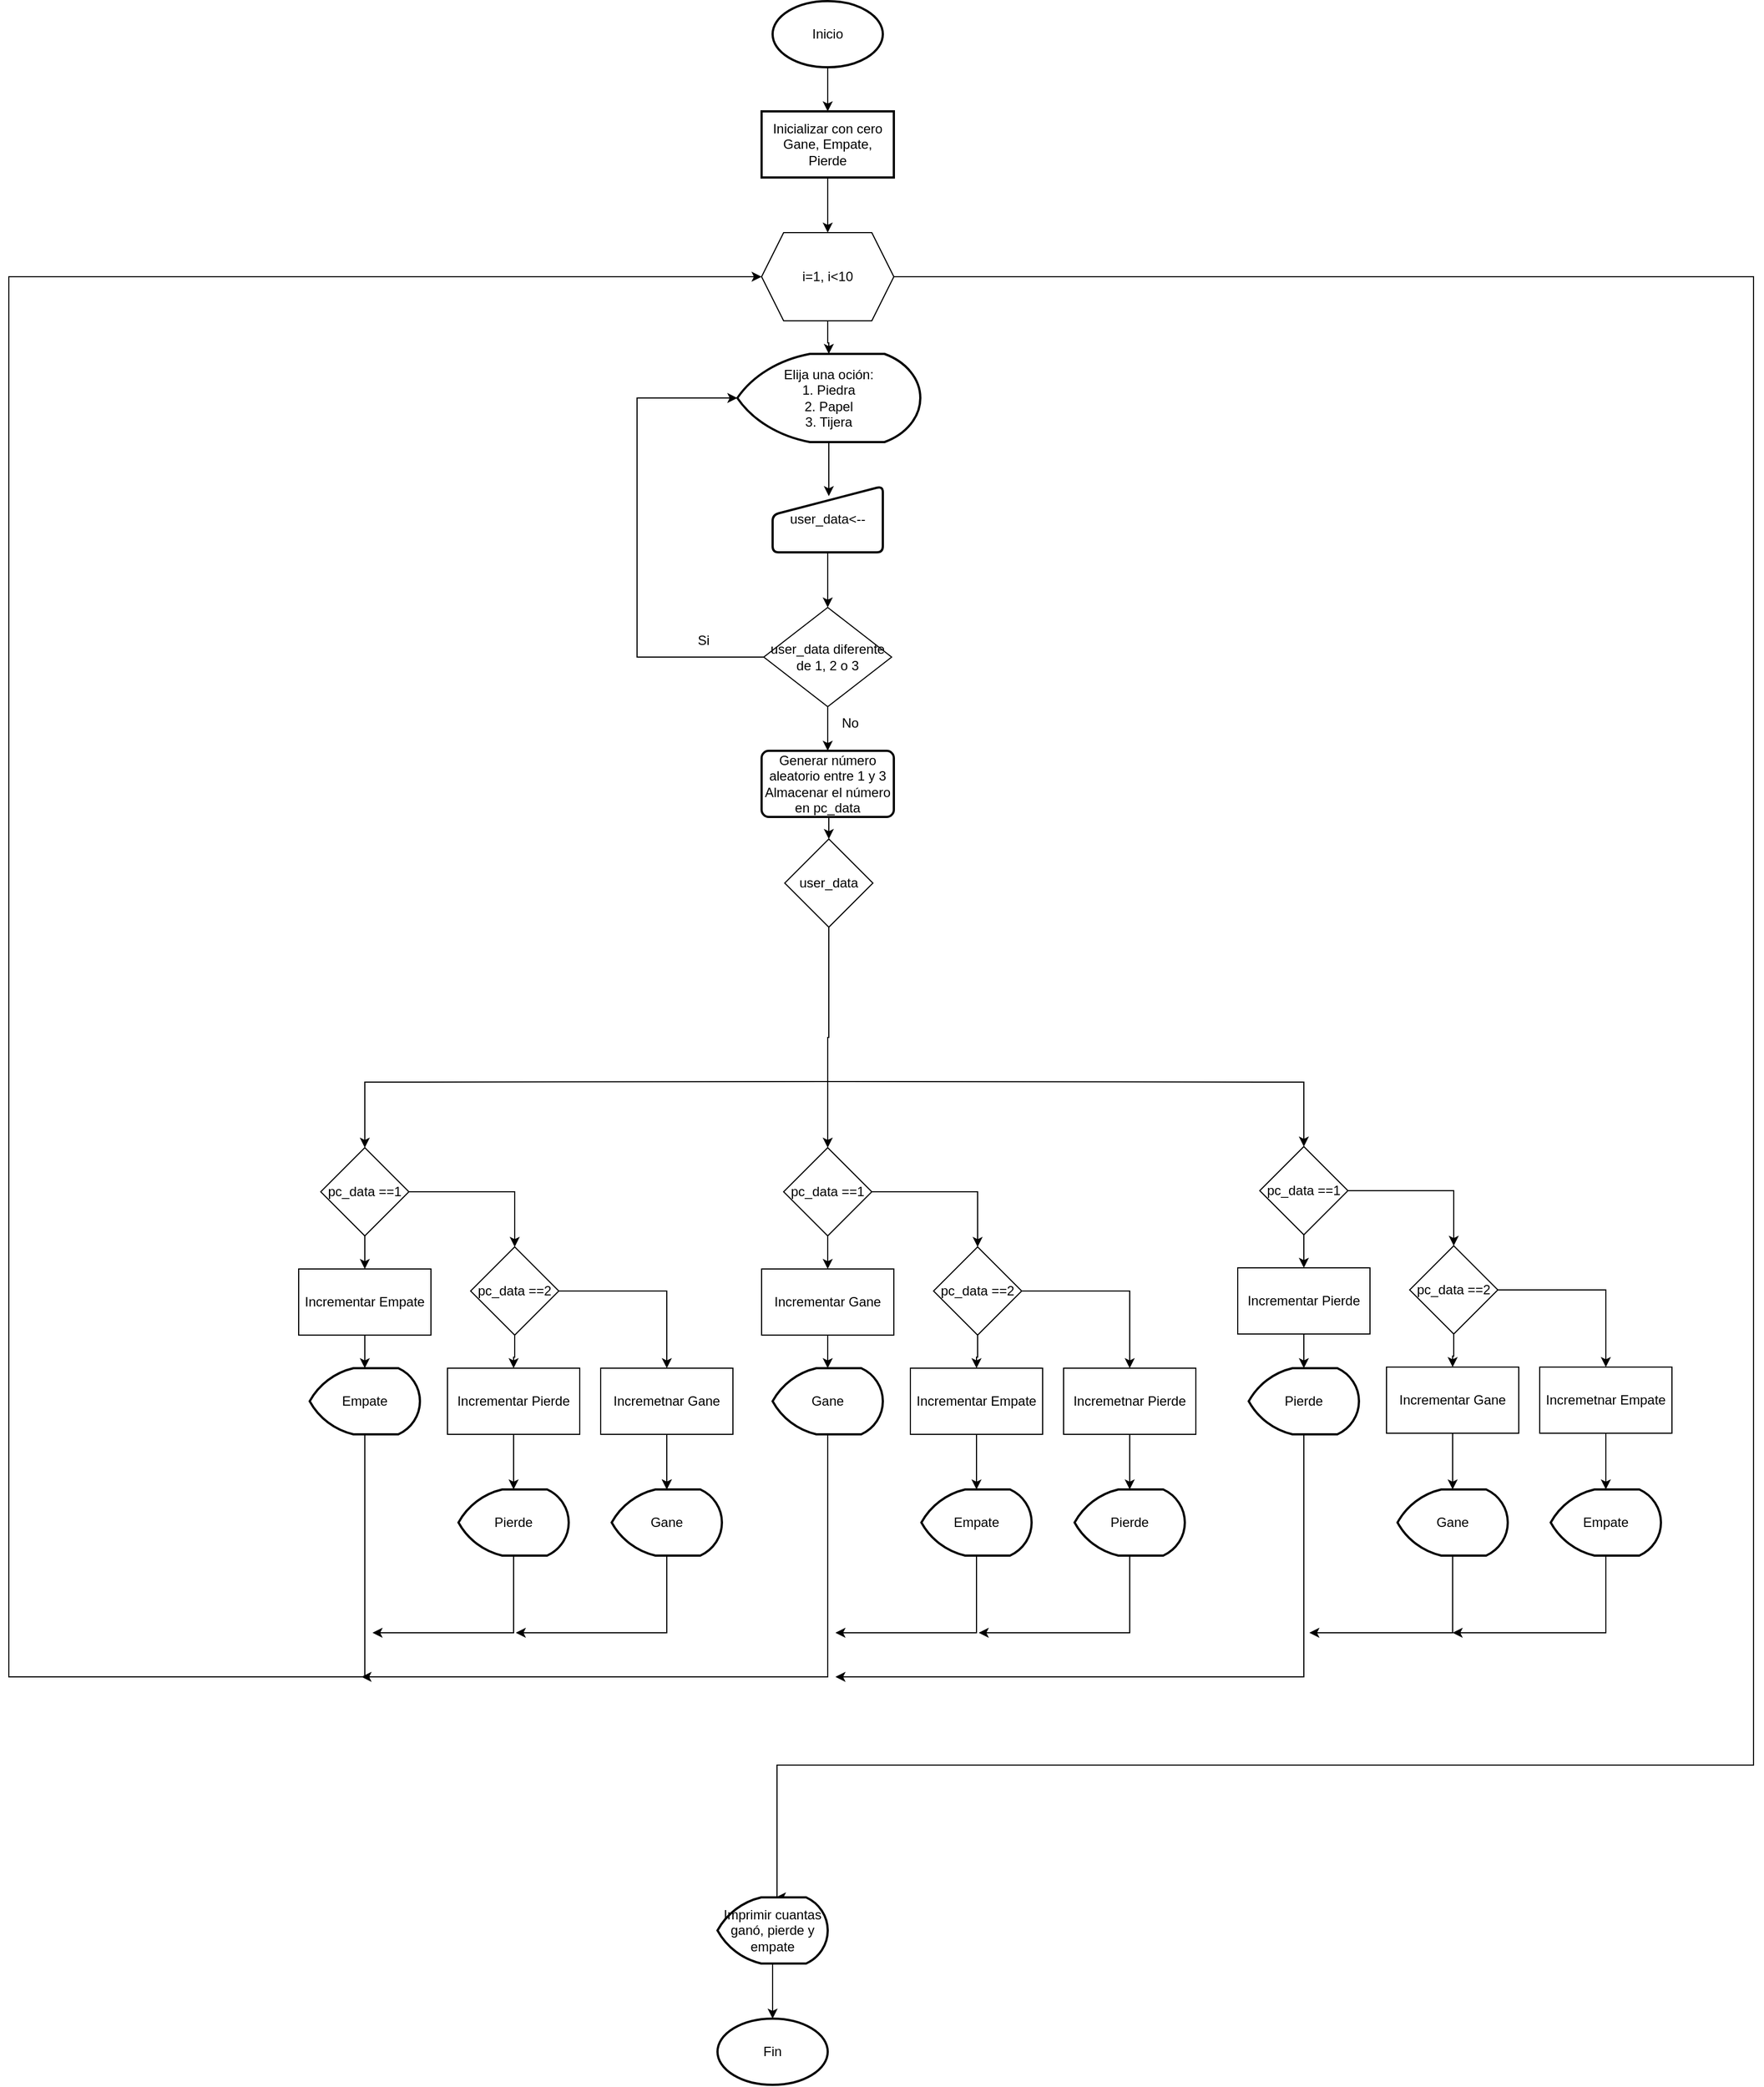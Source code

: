 <mxfile version="20.3.3" type="device"><diagram id="bAqB8p4fHMFtQwoiQv9m" name="Página-1"><mxGraphModel dx="3898" dy="3116" grid="1" gridSize="10" guides="1" tooltips="1" connect="1" arrows="1" fold="1" page="1" pageScale="1" pageWidth="827" pageHeight="1169" math="0" shadow="0"><root><mxCell id="0"/><mxCell id="1" parent="0"/><mxCell id="LtMBo8yVab-KE9f1ngFl-44" value="" style="edgeStyle=orthogonalEdgeStyle;rounded=0;orthogonalLoop=1;jettySize=auto;html=1;" edge="1" parent="1" source="LtMBo8yVab-KE9f1ngFl-2" target="LtMBo8yVab-KE9f1ngFl-43"><mxGeometry relative="1" as="geometry"/></mxCell><mxCell id="LtMBo8yVab-KE9f1ngFl-2" value="Inicio" style="strokeWidth=2;html=1;shape=mxgraph.flowchart.start_1;whiteSpace=wrap;" vertex="1" parent="1"><mxGeometry x="-100" y="-1140" width="100" height="60" as="geometry"/></mxCell><mxCell id="LtMBo8yVab-KE9f1ngFl-6" style="edgeStyle=orthogonalEdgeStyle;rounded=0;orthogonalLoop=1;jettySize=auto;html=1;entryX=0.5;entryY=0;entryDx=0;entryDy=0;entryPerimeter=0;" edge="1" parent="1" source="LtMBo8yVab-KE9f1ngFl-3" target="LtMBo8yVab-KE9f1ngFl-5"><mxGeometry relative="1" as="geometry"/></mxCell><mxCell id="LtMBo8yVab-KE9f1ngFl-92" style="edgeStyle=orthogonalEdgeStyle;rounded=0;orthogonalLoop=1;jettySize=auto;html=1;exitX=1;exitY=0.5;exitDx=0;exitDy=0;entryX=0.53;entryY=0;entryDx=0;entryDy=0;entryPerimeter=0;" edge="1" parent="1" source="LtMBo8yVab-KE9f1ngFl-3" target="LtMBo8yVab-KE9f1ngFl-93"><mxGeometry relative="1" as="geometry"><mxPoint x="-96" y="560" as="targetPoint"/><Array as="points"><mxPoint x="790" y="-890"/><mxPoint x="790" y="460"/><mxPoint x="-96" y="460"/></Array></mxGeometry></mxCell><mxCell id="LtMBo8yVab-KE9f1ngFl-3" value="i=1, i&amp;lt;10" style="shape=hexagon;perimeter=hexagonPerimeter2;whiteSpace=wrap;html=1;fixedSize=1;" vertex="1" parent="1"><mxGeometry x="-110" y="-930" width="120" height="80" as="geometry"/></mxCell><mxCell id="LtMBo8yVab-KE9f1ngFl-8" style="edgeStyle=orthogonalEdgeStyle;rounded=0;orthogonalLoop=1;jettySize=auto;html=1;exitX=0.5;exitY=1;exitDx=0;exitDy=0;exitPerimeter=0;entryX=0.51;entryY=0.15;entryDx=0;entryDy=0;entryPerimeter=0;" edge="1" parent="1" source="LtMBo8yVab-KE9f1ngFl-5" target="LtMBo8yVab-KE9f1ngFl-7"><mxGeometry relative="1" as="geometry"/></mxCell><mxCell id="LtMBo8yVab-KE9f1ngFl-5" value="Elija una oción:&lt;br&gt;1. Piedra&lt;br&gt;2. Papel&lt;br&gt;3. Tijera" style="strokeWidth=2;html=1;shape=mxgraph.flowchart.display;whiteSpace=wrap;" vertex="1" parent="1"><mxGeometry x="-132" y="-820" width="166" height="80" as="geometry"/></mxCell><mxCell id="LtMBo8yVab-KE9f1ngFl-10" value="" style="edgeStyle=orthogonalEdgeStyle;rounded=0;orthogonalLoop=1;jettySize=auto;html=1;startArrow=none;" edge="1" parent="1" source="LtMBo8yVab-KE9f1ngFl-27" target="LtMBo8yVab-KE9f1ngFl-9"><mxGeometry relative="1" as="geometry"/></mxCell><mxCell id="LtMBo8yVab-KE9f1ngFl-32" style="edgeStyle=orthogonalEdgeStyle;rounded=0;orthogonalLoop=1;jettySize=auto;html=1;exitX=0.5;exitY=1;exitDx=0;exitDy=0;entryX=0.5;entryY=0;entryDx=0;entryDy=0;" edge="1" parent="1" source="LtMBo8yVab-KE9f1ngFl-7" target="LtMBo8yVab-KE9f1ngFl-27"><mxGeometry relative="1" as="geometry"/></mxCell><mxCell id="LtMBo8yVab-KE9f1ngFl-7" value="user_data&amp;lt;--" style="html=1;strokeWidth=2;shape=manualInput;whiteSpace=wrap;rounded=1;size=26;arcSize=11;" vertex="1" parent="1"><mxGeometry x="-100" y="-700" width="100" height="60" as="geometry"/></mxCell><mxCell id="LtMBo8yVab-KE9f1ngFl-12" style="edgeStyle=orthogonalEdgeStyle;rounded=0;orthogonalLoop=1;jettySize=auto;html=1;exitX=0.5;exitY=1;exitDx=0;exitDy=0;entryX=0.5;entryY=0;entryDx=0;entryDy=0;" edge="1" parent="1" source="LtMBo8yVab-KE9f1ngFl-9" target="LtMBo8yVab-KE9f1ngFl-11"><mxGeometry relative="1" as="geometry"/></mxCell><mxCell id="LtMBo8yVab-KE9f1ngFl-9" value="Generar número aleatorio entre 1 y 3&lt;br&gt;Almacenar el número en pc_data" style="whiteSpace=wrap;html=1;strokeWidth=2;rounded=1;arcSize=11;" vertex="1" parent="1"><mxGeometry x="-110" y="-460" width="120" height="60" as="geometry"/></mxCell><mxCell id="LtMBo8yVab-KE9f1ngFl-14" value="" style="edgeStyle=orthogonalEdgeStyle;rounded=0;orthogonalLoop=1;jettySize=auto;html=1;" edge="1" parent="1" target="LtMBo8yVab-KE9f1ngFl-13"><mxGeometry relative="1" as="geometry"><mxPoint x="-50" y="-160" as="sourcePoint"/></mxGeometry></mxCell><mxCell id="LtMBo8yVab-KE9f1ngFl-16" value="" style="edgeStyle=orthogonalEdgeStyle;rounded=0;orthogonalLoop=1;jettySize=auto;html=1;" edge="1" parent="1" source="LtMBo8yVab-KE9f1ngFl-11" target="LtMBo8yVab-KE9f1ngFl-48"><mxGeometry relative="1" as="geometry"><mxPoint x="-50" y="-100" as="targetPoint"/></mxGeometry></mxCell><mxCell id="LtMBo8yVab-KE9f1ngFl-20" value="" style="edgeStyle=orthogonalEdgeStyle;rounded=0;orthogonalLoop=1;jettySize=auto;html=1;entryX=0.5;entryY=0;entryDx=0;entryDy=0;" edge="1" parent="1" target="LtMBo8yVab-KE9f1ngFl-57"><mxGeometry relative="1" as="geometry"><mxPoint x="-50" y="-160" as="sourcePoint"/><mxPoint x="146" y="-100" as="targetPoint"/></mxGeometry></mxCell><mxCell id="LtMBo8yVab-KE9f1ngFl-11" value="user_data" style="rhombus;whiteSpace=wrap;html=1;" vertex="1" parent="1"><mxGeometry x="-89" y="-380" width="80" height="80" as="geometry"/></mxCell><mxCell id="LtMBo8yVab-KE9f1ngFl-18" value="" style="edgeStyle=orthogonalEdgeStyle;rounded=0;orthogonalLoop=1;jettySize=auto;html=1;entryX=0.5;entryY=0;entryDx=0;entryDy=0;" edge="1" parent="1" source="LtMBo8yVab-KE9f1ngFl-13" target="LtMBo8yVab-KE9f1ngFl-17"><mxGeometry relative="1" as="geometry"/></mxCell><mxCell id="LtMBo8yVab-KE9f1ngFl-36" value="" style="edgeStyle=orthogonalEdgeStyle;rounded=0;orthogonalLoop=1;jettySize=auto;html=1;" edge="1" parent="1" source="LtMBo8yVab-KE9f1ngFl-13" target="LtMBo8yVab-KE9f1ngFl-35"><mxGeometry relative="1" as="geometry"/></mxCell><mxCell id="LtMBo8yVab-KE9f1ngFl-13" value="pc_data ==1" style="rhombus;whiteSpace=wrap;html=1;" vertex="1" parent="1"><mxGeometry x="-510" y="-100" width="80" height="80" as="geometry"/></mxCell><mxCell id="LtMBo8yVab-KE9f1ngFl-40" value="" style="edgeStyle=orthogonalEdgeStyle;rounded=0;orthogonalLoop=1;jettySize=auto;html=1;" edge="1" parent="1" source="LtMBo8yVab-KE9f1ngFl-17" target="LtMBo8yVab-KE9f1ngFl-39"><mxGeometry relative="1" as="geometry"/></mxCell><mxCell id="LtMBo8yVab-KE9f1ngFl-42" value="" style="edgeStyle=orthogonalEdgeStyle;rounded=0;orthogonalLoop=1;jettySize=auto;html=1;" edge="1" parent="1" source="LtMBo8yVab-KE9f1ngFl-17" target="LtMBo8yVab-KE9f1ngFl-41"><mxGeometry relative="1" as="geometry"/></mxCell><mxCell id="LtMBo8yVab-KE9f1ngFl-17" value="pc_data ==2" style="rhombus;whiteSpace=wrap;html=1;" vertex="1" parent="1"><mxGeometry x="-374" y="-10" width="80" height="80" as="geometry"/></mxCell><mxCell id="LtMBo8yVab-KE9f1ngFl-29" style="edgeStyle=orthogonalEdgeStyle;rounded=0;orthogonalLoop=1;jettySize=auto;html=1;exitX=0;exitY=0.5;exitDx=0;exitDy=0;entryX=0;entryY=0.5;entryDx=0;entryDy=0;entryPerimeter=0;" edge="1" parent="1" source="LtMBo8yVab-KE9f1ngFl-27" target="LtMBo8yVab-KE9f1ngFl-5"><mxGeometry relative="1" as="geometry"><Array as="points"><mxPoint x="-223" y="-545"/><mxPoint x="-223" y="-780"/></Array></mxGeometry></mxCell><mxCell id="LtMBo8yVab-KE9f1ngFl-27" value="user_data diferente de 1, 2 o 3" style="rhombus;whiteSpace=wrap;html=1;" vertex="1" parent="1"><mxGeometry x="-108" y="-590" width="116" height="90" as="geometry"/></mxCell><mxCell id="LtMBo8yVab-KE9f1ngFl-30" value="Si" style="text;html=1;align=center;verticalAlign=middle;resizable=0;points=[];autosize=1;strokeColor=none;fillColor=none;" vertex="1" parent="1"><mxGeometry x="-178" y="-575" width="30" height="30" as="geometry"/></mxCell><mxCell id="LtMBo8yVab-KE9f1ngFl-31" value="No" style="text;html=1;align=center;verticalAlign=middle;resizable=0;points=[];autosize=1;strokeColor=none;fillColor=none;" vertex="1" parent="1"><mxGeometry x="-50" y="-500" width="40" height="30" as="geometry"/></mxCell><mxCell id="LtMBo8yVab-KE9f1ngFl-82" style="edgeStyle=orthogonalEdgeStyle;rounded=0;orthogonalLoop=1;jettySize=auto;html=1;exitX=0.5;exitY=1;exitDx=0;exitDy=0;exitPerimeter=0;entryX=0;entryY=0.5;entryDx=0;entryDy=0;" edge="1" parent="1" source="LtMBo8yVab-KE9f1ngFl-33" target="LtMBo8yVab-KE9f1ngFl-3"><mxGeometry relative="1" as="geometry"><Array as="points"><mxPoint x="-470" y="380"/><mxPoint x="-793" y="380"/><mxPoint x="-793" y="-890"/></Array></mxGeometry></mxCell><mxCell id="LtMBo8yVab-KE9f1ngFl-33" value="Empate" style="strokeWidth=2;html=1;shape=mxgraph.flowchart.display;whiteSpace=wrap;" vertex="1" parent="1"><mxGeometry x="-520" y="100" width="100" height="60" as="geometry"/></mxCell><mxCell id="LtMBo8yVab-KE9f1ngFl-64" value="" style="edgeStyle=orthogonalEdgeStyle;rounded=0;orthogonalLoop=1;jettySize=auto;html=1;" edge="1" parent="1" source="LtMBo8yVab-KE9f1ngFl-35" target="LtMBo8yVab-KE9f1ngFl-33"><mxGeometry relative="1" as="geometry"/></mxCell><mxCell id="LtMBo8yVab-KE9f1ngFl-35" value="Incrementar Empate" style="whiteSpace=wrap;html=1;" vertex="1" parent="1"><mxGeometry x="-530" y="10" width="120" height="60" as="geometry"/></mxCell><mxCell id="LtMBo8yVab-KE9f1ngFl-69" value="" style="edgeStyle=orthogonalEdgeStyle;rounded=0;orthogonalLoop=1;jettySize=auto;html=1;" edge="1" parent="1" source="LtMBo8yVab-KE9f1ngFl-39" target="LtMBo8yVab-KE9f1ngFl-65"><mxGeometry relative="1" as="geometry"/></mxCell><mxCell id="LtMBo8yVab-KE9f1ngFl-39" value="Incrementar Pierde" style="whiteSpace=wrap;html=1;" vertex="1" parent="1"><mxGeometry x="-395" y="100" width="120" height="60" as="geometry"/></mxCell><mxCell id="LtMBo8yVab-KE9f1ngFl-67" value="" style="edgeStyle=orthogonalEdgeStyle;rounded=0;orthogonalLoop=1;jettySize=auto;html=1;" edge="1" parent="1" source="LtMBo8yVab-KE9f1ngFl-41" target="LtMBo8yVab-KE9f1ngFl-66"><mxGeometry relative="1" as="geometry"/></mxCell><mxCell id="LtMBo8yVab-KE9f1ngFl-68" style="edgeStyle=orthogonalEdgeStyle;rounded=0;orthogonalLoop=1;jettySize=auto;html=1;exitX=0.5;exitY=1;exitDx=0;exitDy=0;" edge="1" parent="1" source="LtMBo8yVab-KE9f1ngFl-41" target="LtMBo8yVab-KE9f1ngFl-66"><mxGeometry relative="1" as="geometry"/></mxCell><mxCell id="LtMBo8yVab-KE9f1ngFl-41" value="Incremetnar Gane" style="whiteSpace=wrap;html=1;" vertex="1" parent="1"><mxGeometry x="-256" y="100" width="120" height="60" as="geometry"/></mxCell><mxCell id="LtMBo8yVab-KE9f1ngFl-45" style="edgeStyle=orthogonalEdgeStyle;rounded=0;orthogonalLoop=1;jettySize=auto;html=1;entryX=0.5;entryY=0;entryDx=0;entryDy=0;" edge="1" parent="1" source="LtMBo8yVab-KE9f1ngFl-43" target="LtMBo8yVab-KE9f1ngFl-3"><mxGeometry relative="1" as="geometry"/></mxCell><mxCell id="LtMBo8yVab-KE9f1ngFl-43" value="Inicializar con cero Gane, Empate, Pierde" style="whiteSpace=wrap;html=1;strokeWidth=2;" vertex="1" parent="1"><mxGeometry x="-110" y="-1040" width="120" height="60" as="geometry"/></mxCell><mxCell id="LtMBo8yVab-KE9f1ngFl-46" value="" style="edgeStyle=orthogonalEdgeStyle;rounded=0;orthogonalLoop=1;jettySize=auto;html=1;entryX=0.5;entryY=0;entryDx=0;entryDy=0;" edge="1" parent="1" source="LtMBo8yVab-KE9f1ngFl-48" target="LtMBo8yVab-KE9f1ngFl-51"><mxGeometry relative="1" as="geometry"/></mxCell><mxCell id="LtMBo8yVab-KE9f1ngFl-47" value="" style="edgeStyle=orthogonalEdgeStyle;rounded=0;orthogonalLoop=1;jettySize=auto;html=1;" edge="1" parent="1" source="LtMBo8yVab-KE9f1ngFl-48" target="LtMBo8yVab-KE9f1ngFl-52"><mxGeometry relative="1" as="geometry"/></mxCell><mxCell id="LtMBo8yVab-KE9f1ngFl-48" value="pc_data ==1" style="rhombus;whiteSpace=wrap;html=1;" vertex="1" parent="1"><mxGeometry x="-90" y="-100" width="80" height="80" as="geometry"/></mxCell><mxCell id="LtMBo8yVab-KE9f1ngFl-49" value="" style="edgeStyle=orthogonalEdgeStyle;rounded=0;orthogonalLoop=1;jettySize=auto;html=1;" edge="1" parent="1" source="LtMBo8yVab-KE9f1ngFl-51" target="LtMBo8yVab-KE9f1ngFl-53"><mxGeometry relative="1" as="geometry"/></mxCell><mxCell id="LtMBo8yVab-KE9f1ngFl-50" value="" style="edgeStyle=orthogonalEdgeStyle;rounded=0;orthogonalLoop=1;jettySize=auto;html=1;" edge="1" parent="1" source="LtMBo8yVab-KE9f1ngFl-51" target="LtMBo8yVab-KE9f1ngFl-54"><mxGeometry relative="1" as="geometry"/></mxCell><mxCell id="LtMBo8yVab-KE9f1ngFl-51" value="pc_data ==2" style="rhombus;whiteSpace=wrap;html=1;" vertex="1" parent="1"><mxGeometry x="46" y="-10" width="80" height="80" as="geometry"/></mxCell><mxCell id="LtMBo8yVab-KE9f1ngFl-76" value="" style="edgeStyle=orthogonalEdgeStyle;rounded=0;orthogonalLoop=1;jettySize=auto;html=1;" edge="1" parent="1" source="LtMBo8yVab-KE9f1ngFl-52" target="LtMBo8yVab-KE9f1ngFl-70"><mxGeometry relative="1" as="geometry"/></mxCell><mxCell id="LtMBo8yVab-KE9f1ngFl-52" value="Incrementar Gane" style="whiteSpace=wrap;html=1;" vertex="1" parent="1"><mxGeometry x="-110" y="10" width="120" height="60" as="geometry"/></mxCell><mxCell id="LtMBo8yVab-KE9f1ngFl-77" value="" style="edgeStyle=orthogonalEdgeStyle;rounded=0;orthogonalLoop=1;jettySize=auto;html=1;" edge="1" parent="1" source="LtMBo8yVab-KE9f1ngFl-53" target="LtMBo8yVab-KE9f1ngFl-71"><mxGeometry relative="1" as="geometry"/></mxCell><mxCell id="LtMBo8yVab-KE9f1ngFl-53" value="Incrementar Empate" style="whiteSpace=wrap;html=1;" vertex="1" parent="1"><mxGeometry x="25" y="100" width="120" height="60" as="geometry"/></mxCell><mxCell id="LtMBo8yVab-KE9f1ngFl-78" value="" style="edgeStyle=orthogonalEdgeStyle;rounded=0;orthogonalLoop=1;jettySize=auto;html=1;" edge="1" parent="1" source="LtMBo8yVab-KE9f1ngFl-54" target="LtMBo8yVab-KE9f1ngFl-72"><mxGeometry relative="1" as="geometry"/></mxCell><mxCell id="LtMBo8yVab-KE9f1ngFl-54" value="Incremetnar Pierde" style="whiteSpace=wrap;html=1;" vertex="1" parent="1"><mxGeometry x="164" y="100" width="120" height="60" as="geometry"/></mxCell><mxCell id="LtMBo8yVab-KE9f1ngFl-55" value="" style="edgeStyle=orthogonalEdgeStyle;rounded=0;orthogonalLoop=1;jettySize=auto;html=1;entryX=0.5;entryY=0;entryDx=0;entryDy=0;" edge="1" parent="1" source="LtMBo8yVab-KE9f1ngFl-57" target="LtMBo8yVab-KE9f1ngFl-60"><mxGeometry relative="1" as="geometry"/></mxCell><mxCell id="LtMBo8yVab-KE9f1ngFl-56" value="" style="edgeStyle=orthogonalEdgeStyle;rounded=0;orthogonalLoop=1;jettySize=auto;html=1;" edge="1" parent="1" source="LtMBo8yVab-KE9f1ngFl-57" target="LtMBo8yVab-KE9f1ngFl-61"><mxGeometry relative="1" as="geometry"/></mxCell><mxCell id="LtMBo8yVab-KE9f1ngFl-57" value="pc_data ==1" style="rhombus;whiteSpace=wrap;html=1;" vertex="1" parent="1"><mxGeometry x="342" y="-101" width="80" height="80" as="geometry"/></mxCell><mxCell id="LtMBo8yVab-KE9f1ngFl-58" value="" style="edgeStyle=orthogonalEdgeStyle;rounded=0;orthogonalLoop=1;jettySize=auto;html=1;" edge="1" parent="1" source="LtMBo8yVab-KE9f1ngFl-60" target="LtMBo8yVab-KE9f1ngFl-62"><mxGeometry relative="1" as="geometry"/></mxCell><mxCell id="LtMBo8yVab-KE9f1ngFl-59" value="" style="edgeStyle=orthogonalEdgeStyle;rounded=0;orthogonalLoop=1;jettySize=auto;html=1;" edge="1" parent="1" source="LtMBo8yVab-KE9f1ngFl-60" target="LtMBo8yVab-KE9f1ngFl-63"><mxGeometry relative="1" as="geometry"/></mxCell><mxCell id="LtMBo8yVab-KE9f1ngFl-60" value="pc_data ==2" style="rhombus;whiteSpace=wrap;html=1;" vertex="1" parent="1"><mxGeometry x="478" y="-11" width="80" height="80" as="geometry"/></mxCell><mxCell id="LtMBo8yVab-KE9f1ngFl-79" value="" style="edgeStyle=orthogonalEdgeStyle;rounded=0;orthogonalLoop=1;jettySize=auto;html=1;" edge="1" parent="1" source="LtMBo8yVab-KE9f1ngFl-61" target="LtMBo8yVab-KE9f1ngFl-73"><mxGeometry relative="1" as="geometry"/></mxCell><mxCell id="LtMBo8yVab-KE9f1ngFl-61" value="Incrementar Pierde" style="whiteSpace=wrap;html=1;" vertex="1" parent="1"><mxGeometry x="322" y="9" width="120" height="60" as="geometry"/></mxCell><mxCell id="LtMBo8yVab-KE9f1ngFl-80" value="" style="edgeStyle=orthogonalEdgeStyle;rounded=0;orthogonalLoop=1;jettySize=auto;html=1;" edge="1" parent="1" source="LtMBo8yVab-KE9f1ngFl-62" target="LtMBo8yVab-KE9f1ngFl-74"><mxGeometry relative="1" as="geometry"/></mxCell><mxCell id="LtMBo8yVab-KE9f1ngFl-62" value="Incrementar Gane" style="whiteSpace=wrap;html=1;" vertex="1" parent="1"><mxGeometry x="457" y="99" width="120" height="60" as="geometry"/></mxCell><mxCell id="LtMBo8yVab-KE9f1ngFl-81" value="" style="edgeStyle=orthogonalEdgeStyle;rounded=0;orthogonalLoop=1;jettySize=auto;html=1;" edge="1" parent="1" source="LtMBo8yVab-KE9f1ngFl-63" target="LtMBo8yVab-KE9f1ngFl-75"><mxGeometry relative="1" as="geometry"/></mxCell><mxCell id="LtMBo8yVab-KE9f1ngFl-63" value="Incremetnar Empate" style="whiteSpace=wrap;html=1;" vertex="1" parent="1"><mxGeometry x="596" y="99" width="120" height="60" as="geometry"/></mxCell><mxCell id="LtMBo8yVab-KE9f1ngFl-83" style="edgeStyle=orthogonalEdgeStyle;rounded=0;orthogonalLoop=1;jettySize=auto;html=1;exitX=0.5;exitY=1;exitDx=0;exitDy=0;exitPerimeter=0;" edge="1" parent="1" source="LtMBo8yVab-KE9f1ngFl-65"><mxGeometry relative="1" as="geometry"><mxPoint x="-463" y="340" as="targetPoint"/><Array as="points"><mxPoint x="-335" y="340"/></Array></mxGeometry></mxCell><mxCell id="LtMBo8yVab-KE9f1ngFl-65" value="Pierde" style="strokeWidth=2;html=1;shape=mxgraph.flowchart.display;whiteSpace=wrap;" vertex="1" parent="1"><mxGeometry x="-385" y="210" width="100" height="60" as="geometry"/></mxCell><mxCell id="LtMBo8yVab-KE9f1ngFl-84" style="edgeStyle=orthogonalEdgeStyle;rounded=0;orthogonalLoop=1;jettySize=auto;html=1;exitX=0.5;exitY=1;exitDx=0;exitDy=0;exitPerimeter=0;" edge="1" parent="1" source="LtMBo8yVab-KE9f1ngFl-66"><mxGeometry relative="1" as="geometry"><mxPoint x="-333" y="340" as="targetPoint"/><Array as="points"><mxPoint x="-196" y="340"/><mxPoint x="-333" y="340"/></Array></mxGeometry></mxCell><mxCell id="LtMBo8yVab-KE9f1ngFl-66" value="Gane" style="strokeWidth=2;html=1;shape=mxgraph.flowchart.display;whiteSpace=wrap;" vertex="1" parent="1"><mxGeometry x="-246" y="210" width="100" height="60" as="geometry"/></mxCell><mxCell id="LtMBo8yVab-KE9f1ngFl-85" style="edgeStyle=orthogonalEdgeStyle;rounded=0;orthogonalLoop=1;jettySize=auto;html=1;exitX=0.5;exitY=1;exitDx=0;exitDy=0;exitPerimeter=0;" edge="1" parent="1" source="LtMBo8yVab-KE9f1ngFl-70"><mxGeometry relative="1" as="geometry"><mxPoint x="-473" y="380" as="targetPoint"/><Array as="points"><mxPoint x="-50" y="380"/></Array></mxGeometry></mxCell><mxCell id="LtMBo8yVab-KE9f1ngFl-70" value="Gane" style="strokeWidth=2;html=1;shape=mxgraph.flowchart.display;whiteSpace=wrap;" vertex="1" parent="1"><mxGeometry x="-100" y="100" width="100" height="60" as="geometry"/></mxCell><mxCell id="LtMBo8yVab-KE9f1ngFl-86" style="edgeStyle=orthogonalEdgeStyle;rounded=0;orthogonalLoop=1;jettySize=auto;html=1;exitX=0.5;exitY=1;exitDx=0;exitDy=0;exitPerimeter=0;" edge="1" parent="1" source="LtMBo8yVab-KE9f1ngFl-71"><mxGeometry relative="1" as="geometry"><mxPoint x="-43" y="340" as="targetPoint"/><Array as="points"><mxPoint x="85" y="340"/></Array></mxGeometry></mxCell><mxCell id="LtMBo8yVab-KE9f1ngFl-71" value="Empate" style="strokeWidth=2;html=1;shape=mxgraph.flowchart.display;whiteSpace=wrap;" vertex="1" parent="1"><mxGeometry x="35" y="210" width="100" height="60" as="geometry"/></mxCell><mxCell id="LtMBo8yVab-KE9f1ngFl-87" style="edgeStyle=orthogonalEdgeStyle;rounded=0;orthogonalLoop=1;jettySize=auto;html=1;exitX=0.5;exitY=1;exitDx=0;exitDy=0;exitPerimeter=0;" edge="1" parent="1" source="LtMBo8yVab-KE9f1ngFl-72"><mxGeometry relative="1" as="geometry"><mxPoint x="87" y="340" as="targetPoint"/><Array as="points"><mxPoint x="224" y="340"/></Array></mxGeometry></mxCell><mxCell id="LtMBo8yVab-KE9f1ngFl-72" value="Pierde" style="strokeWidth=2;html=1;shape=mxgraph.flowchart.display;whiteSpace=wrap;" vertex="1" parent="1"><mxGeometry x="174" y="210" width="100" height="60" as="geometry"/></mxCell><mxCell id="LtMBo8yVab-KE9f1ngFl-88" style="edgeStyle=orthogonalEdgeStyle;rounded=0;orthogonalLoop=1;jettySize=auto;html=1;exitX=0.5;exitY=1;exitDx=0;exitDy=0;exitPerimeter=0;" edge="1" parent="1" source="LtMBo8yVab-KE9f1ngFl-73"><mxGeometry relative="1" as="geometry"><mxPoint x="-43" y="380.0" as="targetPoint"/><Array as="points"><mxPoint x="382" y="380"/></Array></mxGeometry></mxCell><mxCell id="LtMBo8yVab-KE9f1ngFl-73" value="Pierde" style="strokeWidth=2;html=1;shape=mxgraph.flowchart.display;whiteSpace=wrap;" vertex="1" parent="1"><mxGeometry x="332" y="100" width="100" height="60" as="geometry"/></mxCell><mxCell id="LtMBo8yVab-KE9f1ngFl-89" style="edgeStyle=orthogonalEdgeStyle;rounded=0;orthogonalLoop=1;jettySize=auto;html=1;exitX=0.5;exitY=1;exitDx=0;exitDy=0;exitPerimeter=0;" edge="1" parent="1" source="LtMBo8yVab-KE9f1ngFl-74"><mxGeometry relative="1" as="geometry"><mxPoint x="387" y="340.0" as="targetPoint"/><Array as="points"><mxPoint x="517" y="340"/></Array></mxGeometry></mxCell><mxCell id="LtMBo8yVab-KE9f1ngFl-74" value="Gane" style="strokeWidth=2;html=1;shape=mxgraph.flowchart.display;whiteSpace=wrap;" vertex="1" parent="1"><mxGeometry x="467" y="210" width="100" height="60" as="geometry"/></mxCell><mxCell id="LtMBo8yVab-KE9f1ngFl-90" style="edgeStyle=orthogonalEdgeStyle;rounded=0;orthogonalLoop=1;jettySize=auto;html=1;exitX=0.5;exitY=1;exitDx=0;exitDy=0;exitPerimeter=0;" edge="1" parent="1" source="LtMBo8yVab-KE9f1ngFl-75"><mxGeometry relative="1" as="geometry"><mxPoint x="517" y="340.0" as="targetPoint"/><Array as="points"><mxPoint x="656" y="340"/></Array></mxGeometry></mxCell><mxCell id="LtMBo8yVab-KE9f1ngFl-75" value="Empate" style="strokeWidth=2;html=1;shape=mxgraph.flowchart.display;whiteSpace=wrap;" vertex="1" parent="1"><mxGeometry x="606" y="210" width="100" height="60" as="geometry"/></mxCell><mxCell id="LtMBo8yVab-KE9f1ngFl-95" style="edgeStyle=orthogonalEdgeStyle;rounded=0;orthogonalLoop=1;jettySize=auto;html=1;exitX=0.5;exitY=1;exitDx=0;exitDy=0;exitPerimeter=0;entryX=0.5;entryY=0;entryDx=0;entryDy=0;entryPerimeter=0;" edge="1" parent="1" source="LtMBo8yVab-KE9f1ngFl-93" target="LtMBo8yVab-KE9f1ngFl-94"><mxGeometry relative="1" as="geometry"/></mxCell><mxCell id="LtMBo8yVab-KE9f1ngFl-93" value="Imprimir cuantas ganó, pierde y empate" style="strokeWidth=2;html=1;shape=mxgraph.flowchart.display;whiteSpace=wrap;" vertex="1" parent="1"><mxGeometry x="-150" y="580" width="100" height="60" as="geometry"/></mxCell><mxCell id="LtMBo8yVab-KE9f1ngFl-94" value="Fin" style="strokeWidth=2;html=1;shape=mxgraph.flowchart.start_1;whiteSpace=wrap;" vertex="1" parent="1"><mxGeometry x="-150" y="690" width="100" height="60" as="geometry"/></mxCell></root></mxGraphModel></diagram></mxfile>